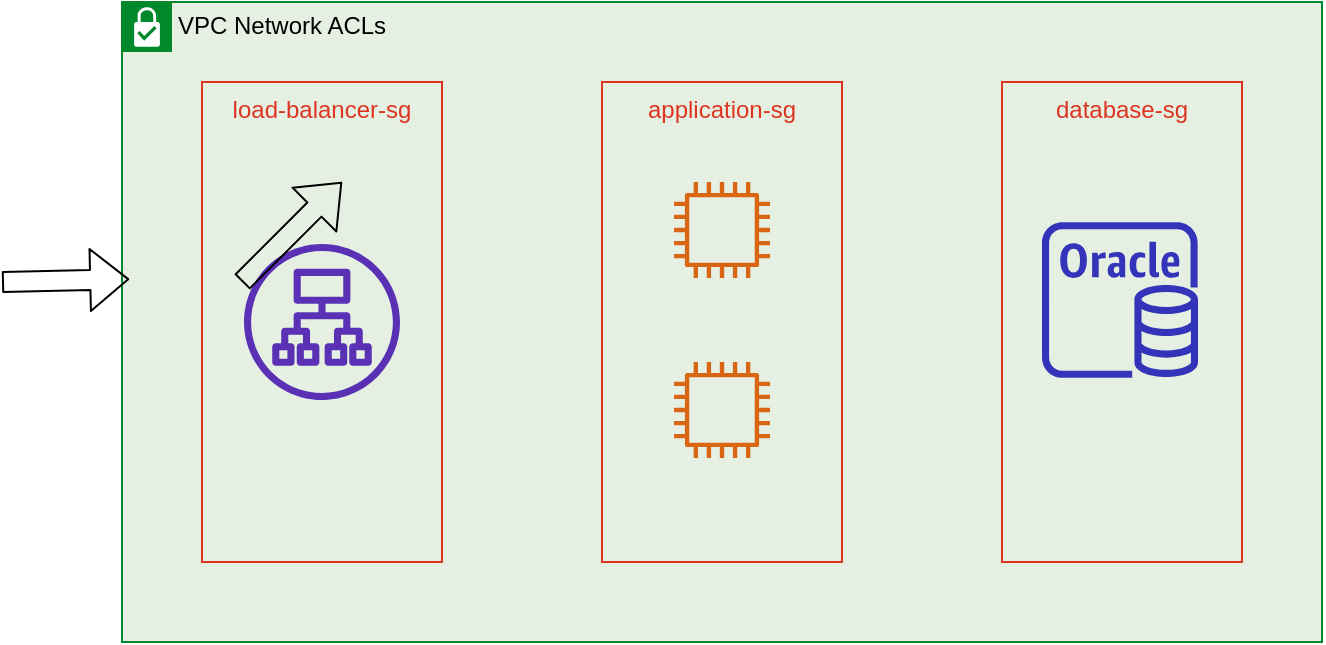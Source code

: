 <mxfile version="13.6.10" type="github">
  <diagram id="fusSZfOTYnML9cZ_0kzL" name="Page-1">
    <mxGraphModel dx="1234" dy="469" grid="1" gridSize="10" guides="1" tooltips="1" connect="1" arrows="1" fold="1" page="1" pageScale="1" pageWidth="1100" pageHeight="850" math="0" shadow="0">
      <root>
        <mxCell id="0" />
        <mxCell id="1" parent="0" />
        <mxCell id="GRW9Pkt7vQIg1fpfe9rf-10" value="VPC Network ACLs" style="shape=mxgraph.ibm.box;prType=subnet;fontStyle=0;verticalAlign=top;align=left;spacingLeft=32;spacingTop=4;fillColor=#E6F0E2;rounded=0;whiteSpace=wrap;html=1;strokeColor=#00882B;strokeWidth=1;dashed=0;container=1;spacing=-4;collapsible=0;expand=0;recursiveResize=0;" vertex="1" parent="1">
          <mxGeometry x="240" y="120" width="600" height="320" as="geometry" />
        </mxCell>
        <mxCell id="GRW9Pkt7vQIg1fpfe9rf-1" value="database-sg" style="fillColor=none;strokeColor=#DD3522;verticalAlign=top;fontStyle=0;fontColor=#DD3522;" vertex="1" parent="1">
          <mxGeometry x="680" y="160" width="120" height="240" as="geometry" />
        </mxCell>
        <mxCell id="GRW9Pkt7vQIg1fpfe9rf-2" value="application-sg" style="fillColor=none;strokeColor=#DD3522;verticalAlign=top;fontStyle=0;fontColor=#DD3522;" vertex="1" parent="1">
          <mxGeometry x="480" y="160" width="120" height="240" as="geometry" />
        </mxCell>
        <mxCell id="GRW9Pkt7vQIg1fpfe9rf-3" value="load-balancer-sg" style="fillColor=none;strokeColor=#DD3522;verticalAlign=top;fontStyle=0;fontColor=#DD3522;" vertex="1" parent="1">
          <mxGeometry x="280" y="160" width="120" height="240" as="geometry" />
        </mxCell>
        <mxCell id="GRW9Pkt7vQIg1fpfe9rf-4" value="" style="outlineConnect=0;fontColor=#232F3E;gradientColor=none;fillColor=#5A30B5;strokeColor=none;dashed=0;verticalLabelPosition=bottom;verticalAlign=top;align=center;html=1;fontSize=12;fontStyle=0;aspect=fixed;pointerEvents=1;shape=mxgraph.aws4.application_load_balancer;" vertex="1" parent="1">
          <mxGeometry x="301" y="241" width="78" height="78" as="geometry" />
        </mxCell>
        <mxCell id="GRW9Pkt7vQIg1fpfe9rf-5" value="" style="outlineConnect=0;fontColor=#232F3E;gradientColor=none;fillColor=#D86613;strokeColor=none;dashed=0;verticalLabelPosition=bottom;verticalAlign=top;align=center;html=1;fontSize=12;fontStyle=0;aspect=fixed;pointerEvents=1;shape=mxgraph.aws4.instance2;" vertex="1" parent="1">
          <mxGeometry x="516" y="210" width="48" height="48" as="geometry" />
        </mxCell>
        <mxCell id="GRW9Pkt7vQIg1fpfe9rf-6" value="" style="outlineConnect=0;fontColor=#232F3E;gradientColor=none;fillColor=#D86613;strokeColor=none;dashed=0;verticalLabelPosition=bottom;verticalAlign=top;align=center;html=1;fontSize=12;fontStyle=0;aspect=fixed;pointerEvents=1;shape=mxgraph.aws4.instance2;" vertex="1" parent="1">
          <mxGeometry x="516" y="300" width="48" height="48" as="geometry" />
        </mxCell>
        <mxCell id="GRW9Pkt7vQIg1fpfe9rf-7" value="" style="outlineConnect=0;fontColor=#232F3E;gradientColor=none;fillColor=#3334B9;strokeColor=none;dashed=0;verticalLabelPosition=bottom;verticalAlign=top;align=center;html=1;fontSize=12;fontStyle=0;aspect=fixed;pointerEvents=1;shape=mxgraph.aws4.rds_oracle_instance;" vertex="1" parent="1">
          <mxGeometry x="700" y="230" width="78" height="78" as="geometry" />
        </mxCell>
        <mxCell id="GRW9Pkt7vQIg1fpfe9rf-8" value="" style="shape=flexArrow;endArrow=classic;html=1;" edge="1" parent="1">
          <mxGeometry width="50" height="50" relative="1" as="geometry">
            <mxPoint x="300" y="260" as="sourcePoint" />
            <mxPoint x="350" y="210" as="targetPoint" />
          </mxGeometry>
        </mxCell>
        <mxCell id="GRW9Pkt7vQIg1fpfe9rf-11" value="" style="shape=flexArrow;endArrow=classic;html=1;entryX=0.006;entryY=0.433;entryDx=0;entryDy=0;entryPerimeter=0;" edge="1" parent="1" target="GRW9Pkt7vQIg1fpfe9rf-10">
          <mxGeometry width="50" height="50" relative="1" as="geometry">
            <mxPoint x="180" y="260" as="sourcePoint" />
            <mxPoint x="230" y="210" as="targetPoint" />
          </mxGeometry>
        </mxCell>
      </root>
    </mxGraphModel>
  </diagram>
</mxfile>
